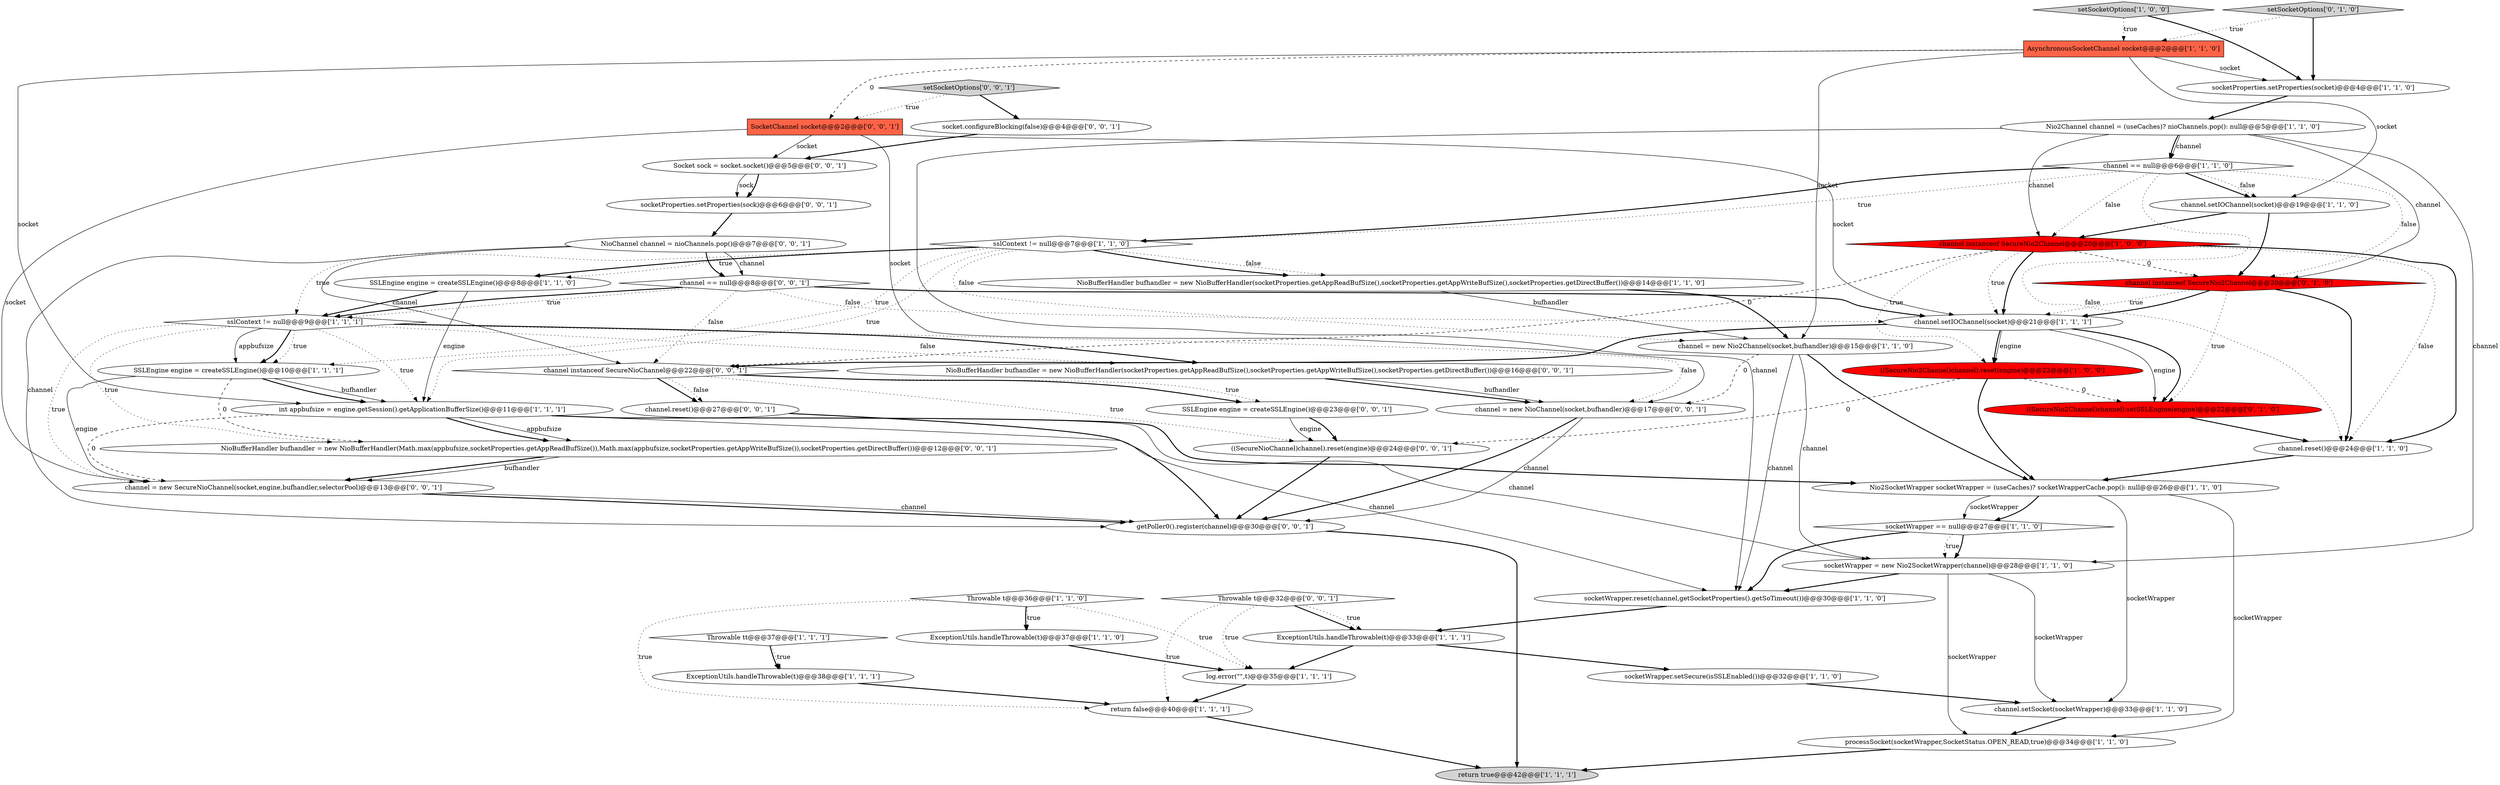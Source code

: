 digraph {
45 [style = filled, label = "NioBufferHandler bufhandler = new NioBufferHandler(socketProperties.getAppReadBufSize(),socketProperties.getAppWriteBufSize(),socketProperties.getDirectBuffer())@@@16@@@['0', '0', '1']", fillcolor = white, shape = ellipse image = "AAA0AAABBB3BBB"];
12 [style = filled, label = "setSocketOptions['1', '0', '0']", fillcolor = lightgray, shape = diamond image = "AAA0AAABBB1BBB"];
17 [style = filled, label = "channel.setIOChannel(socket)@@@19@@@['1', '1', '0']", fillcolor = white, shape = ellipse image = "AAA0AAABBB1BBB"];
44 [style = filled, label = "getPoller0().register(channel)@@@30@@@['0', '0', '1']", fillcolor = white, shape = ellipse image = "AAA0AAABBB3BBB"];
11 [style = filled, label = "Throwable tt@@@37@@@['1', '1', '1']", fillcolor = white, shape = diamond image = "AAA0AAABBB1BBB"];
15 [style = filled, label = "Nio2Channel channel = (useCaches)? nioChannels.pop(): null@@@5@@@['1', '1', '0']", fillcolor = white, shape = ellipse image = "AAA0AAABBB1BBB"];
49 [style = filled, label = "channel.reset()@@@27@@@['0', '0', '1']", fillcolor = white, shape = ellipse image = "AAA0AAABBB3BBB"];
22 [style = filled, label = "socketWrapper == null@@@27@@@['1', '1', '0']", fillcolor = white, shape = diamond image = "AAA0AAABBB1BBB"];
26 [style = filled, label = "ExceptionUtils.handleThrowable(t)@@@38@@@['1', '1', '1']", fillcolor = white, shape = ellipse image = "AAA0AAABBB1BBB"];
0 [style = filled, label = "sslContext != null@@@7@@@['1', '1', '0']", fillcolor = white, shape = diamond image = "AAA0AAABBB1BBB"];
35 [style = filled, label = "channel = new SecureNioChannel(socket,engine,bufhandler,selectorPool)@@@13@@@['0', '0', '1']", fillcolor = white, shape = ellipse image = "AAA0AAABBB3BBB"];
7 [style = filled, label = "socketWrapper.setSecure(isSSLEnabled())@@@32@@@['1', '1', '0']", fillcolor = white, shape = ellipse image = "AAA0AAABBB1BBB"];
32 [style = filled, label = "((SecureNio2Channel)channel).setSSLEngine(engine)@@@22@@@['0', '1', '0']", fillcolor = red, shape = ellipse image = "AAA1AAABBB2BBB"];
5 [style = filled, label = "socketProperties.setProperties(socket)@@@4@@@['1', '1', '0']", fillcolor = white, shape = ellipse image = "AAA0AAABBB1BBB"];
23 [style = filled, label = "Throwable t@@@36@@@['1', '1', '0']", fillcolor = white, shape = diamond image = "AAA0AAABBB1BBB"];
43 [style = filled, label = "SocketChannel socket@@@2@@@['0', '0', '1']", fillcolor = tomato, shape = box image = "AAA0AAABBB3BBB"];
21 [style = filled, label = "NioBufferHandler bufhandler = new NioBufferHandler(socketProperties.getAppReadBufSize(),socketProperties.getAppWriteBufSize(),socketProperties.getDirectBuffer())@@@14@@@['1', '1', '0']", fillcolor = white, shape = ellipse image = "AAA0AAABBB1BBB"];
31 [style = filled, label = "socketWrapper = new Nio2SocketWrapper(channel)@@@28@@@['1', '1', '0']", fillcolor = white, shape = ellipse image = "AAA0AAABBB1BBB"];
40 [style = filled, label = "NioBufferHandler bufhandler = new NioBufferHandler(Math.max(appbufsize,socketProperties.getAppReadBufSize()),Math.max(appbufsize,socketProperties.getAppWriteBufSize()),socketProperties.getDirectBuffer())@@@12@@@['0', '0', '1']", fillcolor = white, shape = ellipse image = "AAA0AAABBB3BBB"];
36 [style = filled, label = "SSLEngine engine = createSSLEngine()@@@23@@@['0', '0', '1']", fillcolor = white, shape = ellipse image = "AAA0AAABBB3BBB"];
25 [style = filled, label = "channel = new Nio2Channel(socket,bufhandler)@@@15@@@['1', '1', '0']", fillcolor = white, shape = ellipse image = "AAA0AAABBB1BBB"];
48 [style = filled, label = "channel == null@@@8@@@['0', '0', '1']", fillcolor = white, shape = diamond image = "AAA0AAABBB3BBB"];
47 [style = filled, label = "socketProperties.setProperties(sock)@@@6@@@['0', '0', '1']", fillcolor = white, shape = ellipse image = "AAA0AAABBB3BBB"];
4 [style = filled, label = "SSLEngine engine = createSSLEngine()@@@10@@@['1', '1', '1']", fillcolor = white, shape = ellipse image = "AAA0AAABBB1BBB"];
2 [style = filled, label = "ExceptionUtils.handleThrowable(t)@@@37@@@['1', '1', '0']", fillcolor = white, shape = ellipse image = "AAA0AAABBB1BBB"];
46 [style = filled, label = "channel = new NioChannel(socket,bufhandler)@@@17@@@['0', '0', '1']", fillcolor = white, shape = ellipse image = "AAA0AAABBB3BBB"];
6 [style = filled, label = "return true@@@42@@@['1', '1', '1']", fillcolor = lightgray, shape = ellipse image = "AAA0AAABBB1BBB"];
28 [style = filled, label = "processSocket(socketWrapper,SocketStatus.OPEN_READ,true)@@@34@@@['1', '1', '0']", fillcolor = white, shape = ellipse image = "AAA0AAABBB1BBB"];
3 [style = filled, label = "((SecureNio2Channel)channel).reset(engine)@@@22@@@['1', '0', '0']", fillcolor = red, shape = ellipse image = "AAA1AAABBB1BBB"];
24 [style = filled, label = "SSLEngine engine = createSSLEngine()@@@8@@@['1', '1', '0']", fillcolor = white, shape = ellipse image = "AAA0AAABBB1BBB"];
10 [style = filled, label = "channel == null@@@6@@@['1', '1', '0']", fillcolor = white, shape = diamond image = "AAA0AAABBB1BBB"];
8 [style = filled, label = "log.error(\"\",t)@@@35@@@['1', '1', '1']", fillcolor = white, shape = ellipse image = "AAA0AAABBB1BBB"];
37 [style = filled, label = "socket.configureBlocking(false)@@@4@@@['0', '0', '1']", fillcolor = white, shape = ellipse image = "AAA0AAABBB3BBB"];
34 [style = filled, label = "setSocketOptions['0', '1', '0']", fillcolor = lightgray, shape = diamond image = "AAA0AAABBB2BBB"];
19 [style = filled, label = "int appbufsize = engine.getSession().getApplicationBufferSize()@@@11@@@['1', '1', '1']", fillcolor = white, shape = ellipse image = "AAA0AAABBB1BBB"];
9 [style = filled, label = "sslContext != null@@@9@@@['1', '1', '1']", fillcolor = white, shape = diamond image = "AAA0AAABBB1BBB"];
30 [style = filled, label = "return false@@@40@@@['1', '1', '1']", fillcolor = white, shape = ellipse image = "AAA0AAABBB1BBB"];
41 [style = filled, label = "Socket sock = socket.socket()@@@5@@@['0', '0', '1']", fillcolor = white, shape = ellipse image = "AAA0AAABBB3BBB"];
50 [style = filled, label = "((SecureNioChannel)channel).reset(engine)@@@24@@@['0', '0', '1']", fillcolor = white, shape = ellipse image = "AAA0AAABBB3BBB"];
16 [style = filled, label = "channel.setSocket(socketWrapper)@@@33@@@['1', '1', '0']", fillcolor = white, shape = ellipse image = "AAA0AAABBB1BBB"];
18 [style = filled, label = "socketWrapper.reset(channel,getSocketProperties().getSoTimeout())@@@30@@@['1', '1', '0']", fillcolor = white, shape = ellipse image = "AAA0AAABBB1BBB"];
29 [style = filled, label = "ExceptionUtils.handleThrowable(t)@@@33@@@['1', '1', '1']", fillcolor = white, shape = ellipse image = "AAA0AAABBB1BBB"];
14 [style = filled, label = "Nio2SocketWrapper socketWrapper = (useCaches)? socketWrapperCache.pop(): null@@@26@@@['1', '1', '0']", fillcolor = white, shape = ellipse image = "AAA0AAABBB1BBB"];
42 [style = filled, label = "Throwable t@@@32@@@['0', '0', '1']", fillcolor = white, shape = diamond image = "AAA0AAABBB3BBB"];
51 [style = filled, label = "setSocketOptions['0', '0', '1']", fillcolor = lightgray, shape = diamond image = "AAA0AAABBB3BBB"];
1 [style = filled, label = "channel.setIOChannel(socket)@@@21@@@['1', '1', '1']", fillcolor = white, shape = ellipse image = "AAA0AAABBB1BBB"];
13 [style = filled, label = "channel instanceof SecureNio2Channel@@@20@@@['1', '0', '0']", fillcolor = red, shape = diamond image = "AAA1AAABBB1BBB"];
33 [style = filled, label = "channel instanceof SecureNio2Channel@@@20@@@['0', '1', '0']", fillcolor = red, shape = diamond image = "AAA1AAABBB2BBB"];
27 [style = filled, label = "channel.reset()@@@24@@@['1', '1', '0']", fillcolor = white, shape = ellipse image = "AAA0AAABBB1BBB"];
39 [style = filled, label = "NioChannel channel = nioChannels.pop()@@@7@@@['0', '0', '1']", fillcolor = white, shape = ellipse image = "AAA0AAABBB3BBB"];
20 [style = filled, label = "AsynchronousSocketChannel socket@@@2@@@['1', '1', '0']", fillcolor = tomato, shape = box image = "AAA0AAABBB1BBB"];
38 [style = filled, label = "channel instanceof SecureNioChannel@@@22@@@['0', '0', '1']", fillcolor = white, shape = diamond image = "AAA0AAABBB3BBB"];
8->30 [style = bold, label=""];
15->10 [style = bold, label=""];
28->6 [style = bold, label=""];
9->35 [style = dotted, label="true"];
12->5 [style = bold, label=""];
0->21 [style = dotted, label="false"];
22->31 [style = dotted, label="true"];
0->19 [style = dotted, label="true"];
14->16 [style = solid, label="socketWrapper"];
50->44 [style = bold, label=""];
43->35 [style = solid, label="socket"];
5->15 [style = bold, label=""];
39->48 [style = solid, label="channel"];
10->17 [style = bold, label=""];
25->14 [style = bold, label=""];
1->32 [style = solid, label="engine"];
34->20 [style = dotted, label="true"];
30->6 [style = bold, label=""];
42->29 [style = bold, label=""];
13->1 [style = bold, label=""];
12->20 [style = dotted, label="true"];
38->49 [style = bold, label=""];
48->9 [style = dotted, label="true"];
15->10 [style = solid, label="channel"];
0->24 [style = bold, label=""];
0->24 [style = dotted, label="true"];
7->16 [style = bold, label=""];
10->13 [style = dotted, label="false"];
10->33 [style = dotted, label="false"];
20->25 [style = solid, label="socket"];
15->18 [style = solid, label="channel"];
51->43 [style = dotted, label="true"];
48->1 [style = bold, label=""];
19->31 [style = solid, label="channel"];
1->38 [style = bold, label=""];
43->41 [style = solid, label="socket"];
13->27 [style = dotted, label="false"];
13->3 [style = dotted, label="true"];
35->44 [style = bold, label=""];
1->3 [style = solid, label="engine"];
33->32 [style = dotted, label="true"];
4->19 [style = bold, label=""];
43->1 [style = solid, label="socket"];
14->22 [style = bold, label=""];
0->21 [style = bold, label=""];
47->39 [style = bold, label=""];
21->25 [style = bold, label=""];
33->27 [style = bold, label=""];
23->2 [style = dotted, label="true"];
11->26 [style = dotted, label="true"];
22->18 [style = bold, label=""];
43->46 [style = solid, label="socket"];
10->27 [style = dotted, label="false"];
24->19 [style = solid, label="engine"];
10->0 [style = bold, label=""];
1->32 [style = bold, label=""];
9->4 [style = dotted, label="true"];
10->0 [style = dotted, label="true"];
13->33 [style = dashed, label="0"];
19->18 [style = solid, label="channel"];
42->30 [style = dotted, label="true"];
36->50 [style = bold, label=""];
38->49 [style = dotted, label="false"];
45->46 [style = bold, label=""];
46->44 [style = solid, label="channel"];
3->32 [style = dashed, label="0"];
19->35 [style = dashed, label="0"];
41->47 [style = solid, label="sock"];
38->50 [style = dotted, label="true"];
9->4 [style = solid, label="appbufsize"];
15->13 [style = solid, label="channel"];
48->38 [style = dotted, label="false"];
11->26 [style = bold, label=""];
46->44 [style = bold, label=""];
9->45 [style = dotted, label="false"];
40->35 [style = bold, label=""];
27->14 [style = bold, label=""];
31->16 [style = solid, label="socketWrapper"];
20->5 [style = solid, label="socket"];
36->50 [style = solid, label="engine"];
37->41 [style = bold, label=""];
49->44 [style = bold, label=""];
0->4 [style = dotted, label="true"];
48->1 [style = dotted, label="false"];
25->18 [style = solid, label="channel"];
1->3 [style = bold, label=""];
0->25 [style = dotted, label="false"];
32->27 [style = bold, label=""];
13->38 [style = dashed, label="0"];
31->28 [style = solid, label="socketWrapper"];
14->22 [style = solid, label="socketWrapper"];
15->31 [style = solid, label="channel"];
9->19 [style = dotted, label="true"];
13->27 [style = bold, label=""];
51->37 [style = bold, label=""];
19->14 [style = bold, label=""];
19->40 [style = solid, label="appbufsize"];
10->17 [style = dotted, label="false"];
25->46 [style = dashed, label="0"];
9->46 [style = dotted, label="false"];
17->13 [style = bold, label=""];
23->2 [style = bold, label=""];
41->47 [style = bold, label=""];
20->17 [style = solid, label="socket"];
19->40 [style = bold, label=""];
20->43 [style = dashed, label="0"];
0->9 [style = dotted, label="true"];
42->29 [style = dotted, label="true"];
38->36 [style = dotted, label="true"];
24->9 [style = bold, label=""];
29->8 [style = bold, label=""];
4->35 [style = solid, label="engine"];
39->48 [style = bold, label=""];
44->6 [style = bold, label=""];
15->33 [style = solid, label="channel"];
23->8 [style = dotted, label="true"];
42->8 [style = dotted, label="true"];
34->5 [style = bold, label=""];
9->4 [style = bold, label=""];
3->14 [style = bold, label=""];
22->31 [style = bold, label=""];
23->30 [style = dotted, label="true"];
48->9 [style = bold, label=""];
31->18 [style = bold, label=""];
38->36 [style = bold, label=""];
17->33 [style = bold, label=""];
33->1 [style = bold, label=""];
20->19 [style = solid, label="socket"];
39->38 [style = solid, label="channel"];
26->30 [style = bold, label=""];
25->31 [style = solid, label="channel"];
13->1 [style = dotted, label="true"];
18->29 [style = bold, label=""];
40->35 [style = solid, label="bufhandler"];
3->50 [style = dashed, label="0"];
16->28 [style = bold, label=""];
9->45 [style = bold, label=""];
45->46 [style = solid, label="bufhandler"];
39->44 [style = solid, label="channel"];
35->44 [style = solid, label="channel"];
4->19 [style = solid, label="bufhandler"];
33->1 [style = dotted, label="true"];
29->7 [style = bold, label=""];
21->25 [style = solid, label="bufhandler"];
14->28 [style = solid, label="socketWrapper"];
9->40 [style = dotted, label="true"];
4->40 [style = dashed, label="0"];
2->8 [style = bold, label=""];
}
